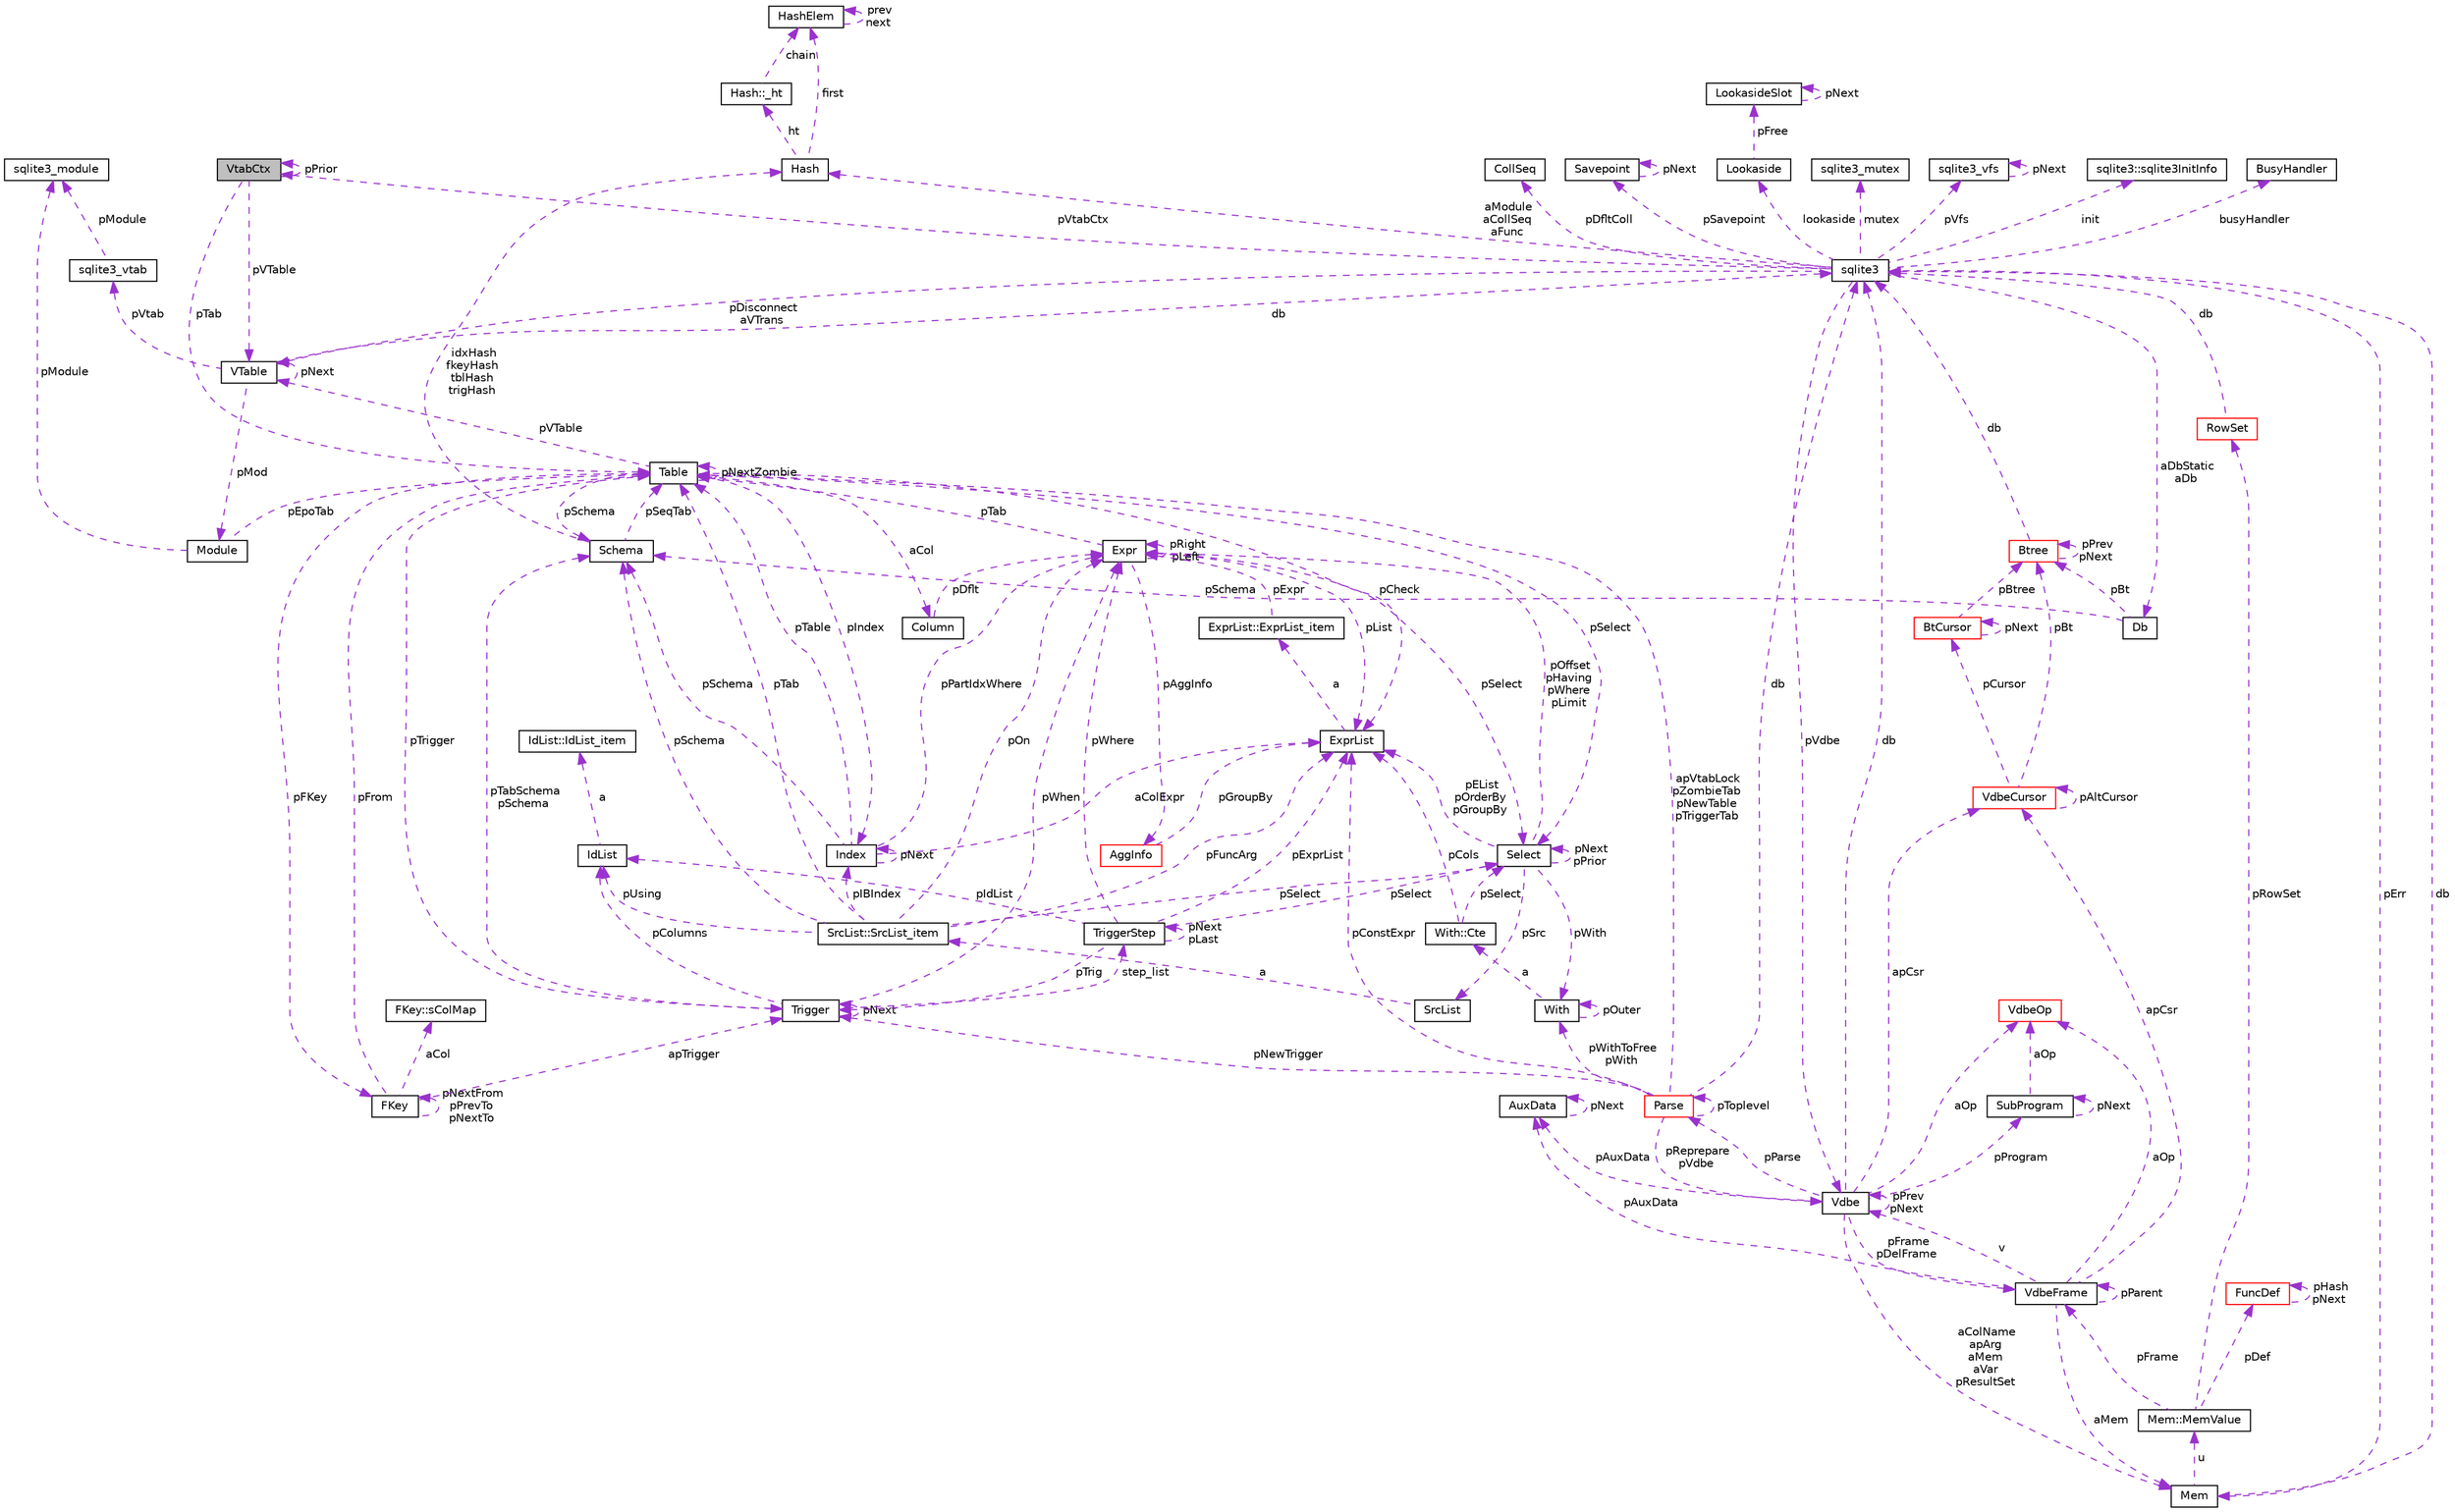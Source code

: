digraph "VtabCtx"
{
  edge [fontname="Helvetica",fontsize="10",labelfontname="Helvetica",labelfontsize="10"];
  node [fontname="Helvetica",fontsize="10",shape=record];
  Node1 [label="VtabCtx",height=0.2,width=0.4,color="black", fillcolor="grey75", style="filled", fontcolor="black"];
  Node1 -> Node1 [dir="back",color="darkorchid3",fontsize="10",style="dashed",label=" pPrior" ,fontname="Helvetica"];
  Node2 -> Node1 [dir="back",color="darkorchid3",fontsize="10",style="dashed",label=" pVTable" ,fontname="Helvetica"];
  Node2 [label="VTable",height=0.2,width=0.4,color="black", fillcolor="white", style="filled",URL="$structVTable.html"];
  Node3 -> Node2 [dir="back",color="darkorchid3",fontsize="10",style="dashed",label=" db" ,fontname="Helvetica"];
  Node3 [label="sqlite3",height=0.2,width=0.4,color="black", fillcolor="white", style="filled",URL="$structsqlite3.html"];
  Node4 -> Node3 [dir="back",color="darkorchid3",fontsize="10",style="dashed",label=" pErr" ,fontname="Helvetica"];
  Node4 [label="Mem",height=0.2,width=0.4,color="black", fillcolor="white", style="filled",URL="$structMem.html"];
  Node5 -> Node4 [dir="back",color="darkorchid3",fontsize="10",style="dashed",label=" u" ,fontname="Helvetica"];
  Node5 [label="Mem::MemValue",height=0.2,width=0.4,color="black", fillcolor="white", style="filled",URL="$unionMem_1_1MemValue.html"];
  Node6 -> Node5 [dir="back",color="darkorchid3",fontsize="10",style="dashed",label=" pFrame" ,fontname="Helvetica"];
  Node6 [label="VdbeFrame",height=0.2,width=0.4,color="black", fillcolor="white", style="filled",URL="$structVdbeFrame.html"];
  Node4 -> Node6 [dir="back",color="darkorchid3",fontsize="10",style="dashed",label=" aMem" ,fontname="Helvetica"];
  Node7 -> Node6 [dir="back",color="darkorchid3",fontsize="10",style="dashed",label=" v" ,fontname="Helvetica"];
  Node7 [label="Vdbe",height=0.2,width=0.4,color="black", fillcolor="white", style="filled",URL="$structVdbe.html"];
  Node4 -> Node7 [dir="back",color="darkorchid3",fontsize="10",style="dashed",label=" aColName\napArg\naMem\naVar\npResultSet" ,fontname="Helvetica"];
  Node7 -> Node7 [dir="back",color="darkorchid3",fontsize="10",style="dashed",label=" pPrev\npNext" ,fontname="Helvetica"];
  Node3 -> Node7 [dir="back",color="darkorchid3",fontsize="10",style="dashed",label=" db" ,fontname="Helvetica"];
  Node6 -> Node7 [dir="back",color="darkorchid3",fontsize="10",style="dashed",label=" pFrame\npDelFrame" ,fontname="Helvetica"];
  Node8 -> Node7 [dir="back",color="darkorchid3",fontsize="10",style="dashed",label=" pAuxData" ,fontname="Helvetica"];
  Node8 [label="AuxData",height=0.2,width=0.4,color="black", fillcolor="white", style="filled",URL="$structAuxData.html"];
  Node8 -> Node8 [dir="back",color="darkorchid3",fontsize="10",style="dashed",label=" pNext" ,fontname="Helvetica"];
  Node9 -> Node7 [dir="back",color="darkorchid3",fontsize="10",style="dashed",label=" pProgram" ,fontname="Helvetica"];
  Node9 [label="SubProgram",height=0.2,width=0.4,color="black", fillcolor="white", style="filled",URL="$structSubProgram.html"];
  Node9 -> Node9 [dir="back",color="darkorchid3",fontsize="10",style="dashed",label=" pNext" ,fontname="Helvetica"];
  Node10 -> Node9 [dir="back",color="darkorchid3",fontsize="10",style="dashed",label=" aOp" ,fontname="Helvetica"];
  Node10 [label="VdbeOp",height=0.2,width=0.4,color="red", fillcolor="white", style="filled",URL="$structVdbeOp.html"];
  Node11 -> Node7 [dir="back",color="darkorchid3",fontsize="10",style="dashed",label=" apCsr" ,fontname="Helvetica"];
  Node11 [label="VdbeCursor",height=0.2,width=0.4,color="red", fillcolor="white", style="filled",URL="$structVdbeCursor.html"];
  Node12 -> Node11 [dir="back",color="darkorchid3",fontsize="10",style="dashed",label=" pCursor" ,fontname="Helvetica"];
  Node12 [label="BtCursor",height=0.2,width=0.4,color="red", fillcolor="white", style="filled",URL="$structBtCursor.html"];
  Node12 -> Node12 [dir="back",color="darkorchid3",fontsize="10",style="dashed",label=" pNext" ,fontname="Helvetica"];
  Node13 -> Node12 [dir="back",color="darkorchid3",fontsize="10",style="dashed",label=" pBtree" ,fontname="Helvetica"];
  Node13 [label="Btree",height=0.2,width=0.4,color="red", fillcolor="white", style="filled",URL="$structBtree.html"];
  Node3 -> Node13 [dir="back",color="darkorchid3",fontsize="10",style="dashed",label=" db" ,fontname="Helvetica"];
  Node13 -> Node13 [dir="back",color="darkorchid3",fontsize="10",style="dashed",label=" pPrev\npNext" ,fontname="Helvetica"];
  Node11 -> Node11 [dir="back",color="darkorchid3",fontsize="10",style="dashed",label=" pAltCursor" ,fontname="Helvetica"];
  Node13 -> Node11 [dir="back",color="darkorchid3",fontsize="10",style="dashed",label=" pBt" ,fontname="Helvetica"];
  Node14 -> Node7 [dir="back",color="darkorchid3",fontsize="10",style="dashed",label=" pParse" ,fontname="Helvetica"];
  Node14 [label="Parse",height=0.2,width=0.4,color="red", fillcolor="white", style="filled",URL="$structParse.html"];
  Node7 -> Node14 [dir="back",color="darkorchid3",fontsize="10",style="dashed",label=" pReprepare\npVdbe" ,fontname="Helvetica"];
  Node3 -> Node14 [dir="back",color="darkorchid3",fontsize="10",style="dashed",label=" db" ,fontname="Helvetica"];
  Node15 -> Node14 [dir="back",color="darkorchid3",fontsize="10",style="dashed",label=" pWithToFree\npWith" ,fontname="Helvetica"];
  Node15 [label="With",height=0.2,width=0.4,color="black", fillcolor="white", style="filled",URL="$structWith.html"];
  Node16 -> Node15 [dir="back",color="darkorchid3",fontsize="10",style="dashed",label=" a" ,fontname="Helvetica"];
  Node16 [label="With::Cte",height=0.2,width=0.4,color="black", fillcolor="white", style="filled",URL="$structWith_1_1Cte.html"];
  Node17 -> Node16 [dir="back",color="darkorchid3",fontsize="10",style="dashed",label=" pSelect" ,fontname="Helvetica"];
  Node17 [label="Select",height=0.2,width=0.4,color="black", fillcolor="white", style="filled",URL="$structSelect.html"];
  Node18 -> Node17 [dir="back",color="darkorchid3",fontsize="10",style="dashed",label=" pOffset\npHaving\npWhere\npLimit" ,fontname="Helvetica"];
  Node18 [label="Expr",height=0.2,width=0.4,color="black", fillcolor="white", style="filled",URL="$structExpr.html"];
  Node19 -> Node18 [dir="back",color="darkorchid3",fontsize="10",style="dashed",label=" pAggInfo" ,fontname="Helvetica"];
  Node19 [label="AggInfo",height=0.2,width=0.4,color="red", fillcolor="white", style="filled",URL="$structAggInfo.html"];
  Node20 -> Node19 [dir="back",color="darkorchid3",fontsize="10",style="dashed",label=" pGroupBy" ,fontname="Helvetica"];
  Node20 [label="ExprList",height=0.2,width=0.4,color="black", fillcolor="white", style="filled",URL="$structExprList.html"];
  Node21 -> Node20 [dir="back",color="darkorchid3",fontsize="10",style="dashed",label=" a" ,fontname="Helvetica"];
  Node21 [label="ExprList::ExprList_item",height=0.2,width=0.4,color="black", fillcolor="white", style="filled",URL="$structExprList_1_1ExprList__item.html"];
  Node18 -> Node21 [dir="back",color="darkorchid3",fontsize="10",style="dashed",label=" pExpr" ,fontname="Helvetica"];
  Node18 -> Node18 [dir="back",color="darkorchid3",fontsize="10",style="dashed",label=" pRight\npLeft" ,fontname="Helvetica"];
  Node22 -> Node18 [dir="back",color="darkorchid3",fontsize="10",style="dashed",label=" pTab" ,fontname="Helvetica"];
  Node22 [label="Table",height=0.2,width=0.4,color="black", fillcolor="white", style="filled",URL="$structTable.html"];
  Node23 -> Node22 [dir="back",color="darkorchid3",fontsize="10",style="dashed",label=" pSchema" ,fontname="Helvetica"];
  Node23 [label="Schema",height=0.2,width=0.4,color="black", fillcolor="white", style="filled",URL="$structSchema.html"];
  Node22 -> Node23 [dir="back",color="darkorchid3",fontsize="10",style="dashed",label=" pSeqTab" ,fontname="Helvetica"];
  Node24 -> Node23 [dir="back",color="darkorchid3",fontsize="10",style="dashed",label=" idxHash\nfkeyHash\ntblHash\ntrigHash" ,fontname="Helvetica"];
  Node24 [label="Hash",height=0.2,width=0.4,color="black", fillcolor="white", style="filled",URL="$structHash.html"];
  Node25 -> Node24 [dir="back",color="darkorchid3",fontsize="10",style="dashed",label=" ht" ,fontname="Helvetica"];
  Node25 [label="Hash::_ht",height=0.2,width=0.4,color="black", fillcolor="white", style="filled",URL="$structHash_1_1__ht.html"];
  Node26 -> Node25 [dir="back",color="darkorchid3",fontsize="10",style="dashed",label=" chain" ,fontname="Helvetica"];
  Node26 [label="HashElem",height=0.2,width=0.4,color="black", fillcolor="white", style="filled",URL="$structHashElem.html"];
  Node26 -> Node26 [dir="back",color="darkorchid3",fontsize="10",style="dashed",label=" prev\nnext" ,fontname="Helvetica"];
  Node26 -> Node24 [dir="back",color="darkorchid3",fontsize="10",style="dashed",label=" first" ,fontname="Helvetica"];
  Node27 -> Node22 [dir="back",color="darkorchid3",fontsize="10",style="dashed",label=" aCol" ,fontname="Helvetica"];
  Node27 [label="Column",height=0.2,width=0.4,color="black", fillcolor="white", style="filled",URL="$structColumn.html"];
  Node18 -> Node27 [dir="back",color="darkorchid3",fontsize="10",style="dashed",label=" pDflt" ,fontname="Helvetica"];
  Node28 -> Node22 [dir="back",color="darkorchid3",fontsize="10",style="dashed",label=" pFKey" ,fontname="Helvetica"];
  Node28 [label="FKey",height=0.2,width=0.4,color="black", fillcolor="white", style="filled",URL="$structFKey.html"];
  Node29 -> Node28 [dir="back",color="darkorchid3",fontsize="10",style="dashed",label=" aCol" ,fontname="Helvetica"];
  Node29 [label="FKey::sColMap",height=0.2,width=0.4,color="black", fillcolor="white", style="filled",URL="$structFKey_1_1sColMap.html"];
  Node28 -> Node28 [dir="back",color="darkorchid3",fontsize="10",style="dashed",label=" pNextFrom\npPrevTo\npNextTo" ,fontname="Helvetica"];
  Node22 -> Node28 [dir="back",color="darkorchid3",fontsize="10",style="dashed",label=" pFrom" ,fontname="Helvetica"];
  Node30 -> Node28 [dir="back",color="darkorchid3",fontsize="10",style="dashed",label=" apTrigger" ,fontname="Helvetica"];
  Node30 [label="Trigger",height=0.2,width=0.4,color="black", fillcolor="white", style="filled",URL="$structTrigger.html"];
  Node31 -> Node30 [dir="back",color="darkorchid3",fontsize="10",style="dashed",label=" step_list" ,fontname="Helvetica"];
  Node31 [label="TriggerStep",height=0.2,width=0.4,color="black", fillcolor="white", style="filled",URL="$structTriggerStep.html"];
  Node31 -> Node31 [dir="back",color="darkorchid3",fontsize="10",style="dashed",label=" pNext\npLast" ,fontname="Helvetica"];
  Node18 -> Node31 [dir="back",color="darkorchid3",fontsize="10",style="dashed",label=" pWhere" ,fontname="Helvetica"];
  Node32 -> Node31 [dir="back",color="darkorchid3",fontsize="10",style="dashed",label=" pIdList" ,fontname="Helvetica"];
  Node32 [label="IdList",height=0.2,width=0.4,color="black", fillcolor="white", style="filled",URL="$structIdList.html"];
  Node33 -> Node32 [dir="back",color="darkorchid3",fontsize="10",style="dashed",label=" a" ,fontname="Helvetica"];
  Node33 [label="IdList::IdList_item",height=0.2,width=0.4,color="black", fillcolor="white", style="filled",URL="$structIdList_1_1IdList__item.html"];
  Node17 -> Node31 [dir="back",color="darkorchid3",fontsize="10",style="dashed",label=" pSelect" ,fontname="Helvetica"];
  Node30 -> Node31 [dir="back",color="darkorchid3",fontsize="10",style="dashed",label=" pTrig" ,fontname="Helvetica"];
  Node20 -> Node31 [dir="back",color="darkorchid3",fontsize="10",style="dashed",label=" pExprList" ,fontname="Helvetica"];
  Node23 -> Node30 [dir="back",color="darkorchid3",fontsize="10",style="dashed",label=" pTabSchema\npSchema" ,fontname="Helvetica"];
  Node18 -> Node30 [dir="back",color="darkorchid3",fontsize="10",style="dashed",label=" pWhen" ,fontname="Helvetica"];
  Node32 -> Node30 [dir="back",color="darkorchid3",fontsize="10",style="dashed",label=" pColumns" ,fontname="Helvetica"];
  Node30 -> Node30 [dir="back",color="darkorchid3",fontsize="10",style="dashed",label=" pNext" ,fontname="Helvetica"];
  Node2 -> Node22 [dir="back",color="darkorchid3",fontsize="10",style="dashed",label=" pVTable" ,fontname="Helvetica"];
  Node22 -> Node22 [dir="back",color="darkorchid3",fontsize="10",style="dashed",label=" pNextZombie" ,fontname="Helvetica"];
  Node30 -> Node22 [dir="back",color="darkorchid3",fontsize="10",style="dashed",label=" pTrigger" ,fontname="Helvetica"];
  Node17 -> Node22 [dir="back",color="darkorchid3",fontsize="10",style="dashed",label=" pSelect" ,fontname="Helvetica"];
  Node20 -> Node22 [dir="back",color="darkorchid3",fontsize="10",style="dashed",label=" pCheck" ,fontname="Helvetica"];
  Node34 -> Node22 [dir="back",color="darkorchid3",fontsize="10",style="dashed",label=" pIndex" ,fontname="Helvetica"];
  Node34 [label="Index",height=0.2,width=0.4,color="black", fillcolor="white", style="filled",URL="$structIndex.html"];
  Node23 -> Node34 [dir="back",color="darkorchid3",fontsize="10",style="dashed",label=" pSchema" ,fontname="Helvetica"];
  Node18 -> Node34 [dir="back",color="darkorchid3",fontsize="10",style="dashed",label=" pPartIdxWhere" ,fontname="Helvetica"];
  Node22 -> Node34 [dir="back",color="darkorchid3",fontsize="10",style="dashed",label=" pTable" ,fontname="Helvetica"];
  Node20 -> Node34 [dir="back",color="darkorchid3",fontsize="10",style="dashed",label=" aColExpr" ,fontname="Helvetica"];
  Node34 -> Node34 [dir="back",color="darkorchid3",fontsize="10",style="dashed",label=" pNext" ,fontname="Helvetica"];
  Node17 -> Node18 [dir="back",color="darkorchid3",fontsize="10",style="dashed",label=" pSelect" ,fontname="Helvetica"];
  Node20 -> Node18 [dir="back",color="darkorchid3",fontsize="10",style="dashed",label=" pList" ,fontname="Helvetica"];
  Node15 -> Node17 [dir="back",color="darkorchid3",fontsize="10",style="dashed",label=" pWith" ,fontname="Helvetica"];
  Node17 -> Node17 [dir="back",color="darkorchid3",fontsize="10",style="dashed",label=" pNext\npPrior" ,fontname="Helvetica"];
  Node35 -> Node17 [dir="back",color="darkorchid3",fontsize="10",style="dashed",label=" pSrc" ,fontname="Helvetica"];
  Node35 [label="SrcList",height=0.2,width=0.4,color="black", fillcolor="white", style="filled",URL="$structSrcList.html"];
  Node36 -> Node35 [dir="back",color="darkorchid3",fontsize="10",style="dashed",label=" a" ,fontname="Helvetica"];
  Node36 [label="SrcList::SrcList_item",height=0.2,width=0.4,color="black", fillcolor="white", style="filled",URL="$structSrcList_1_1SrcList__item.html"];
  Node23 -> Node36 [dir="back",color="darkorchid3",fontsize="10",style="dashed",label=" pSchema" ,fontname="Helvetica"];
  Node18 -> Node36 [dir="back",color="darkorchid3",fontsize="10",style="dashed",label=" pOn" ,fontname="Helvetica"];
  Node32 -> Node36 [dir="back",color="darkorchid3",fontsize="10",style="dashed",label=" pUsing" ,fontname="Helvetica"];
  Node22 -> Node36 [dir="back",color="darkorchid3",fontsize="10",style="dashed",label=" pTab" ,fontname="Helvetica"];
  Node17 -> Node36 [dir="back",color="darkorchid3",fontsize="10",style="dashed",label=" pSelect" ,fontname="Helvetica"];
  Node34 -> Node36 [dir="back",color="darkorchid3",fontsize="10",style="dashed",label=" pIBIndex" ,fontname="Helvetica"];
  Node20 -> Node36 [dir="back",color="darkorchid3",fontsize="10",style="dashed",label=" pFuncArg" ,fontname="Helvetica"];
  Node20 -> Node17 [dir="back",color="darkorchid3",fontsize="10",style="dashed",label=" pEList\npOrderBy\npGroupBy" ,fontname="Helvetica"];
  Node20 -> Node16 [dir="back",color="darkorchid3",fontsize="10",style="dashed",label=" pCols" ,fontname="Helvetica"];
  Node15 -> Node15 [dir="back",color="darkorchid3",fontsize="10",style="dashed",label=" pOuter" ,fontname="Helvetica"];
  Node22 -> Node14 [dir="back",color="darkorchid3",fontsize="10",style="dashed",label=" apVtabLock\npZombieTab\npNewTable\npTriggerTab" ,fontname="Helvetica"];
  Node30 -> Node14 [dir="back",color="darkorchid3",fontsize="10",style="dashed",label=" pNewTrigger" ,fontname="Helvetica"];
  Node20 -> Node14 [dir="back",color="darkorchid3",fontsize="10",style="dashed",label=" pConstExpr" ,fontname="Helvetica"];
  Node14 -> Node14 [dir="back",color="darkorchid3",fontsize="10",style="dashed",label=" pToplevel" ,fontname="Helvetica"];
  Node10 -> Node7 [dir="back",color="darkorchid3",fontsize="10",style="dashed",label=" aOp" ,fontname="Helvetica"];
  Node6 -> Node6 [dir="back",color="darkorchid3",fontsize="10",style="dashed",label=" pParent" ,fontname="Helvetica"];
  Node8 -> Node6 [dir="back",color="darkorchid3",fontsize="10",style="dashed",label=" pAuxData" ,fontname="Helvetica"];
  Node11 -> Node6 [dir="back",color="darkorchid3",fontsize="10",style="dashed",label=" apCsr" ,fontname="Helvetica"];
  Node10 -> Node6 [dir="back",color="darkorchid3",fontsize="10",style="dashed",label=" aOp" ,fontname="Helvetica"];
  Node37 -> Node5 [dir="back",color="darkorchid3",fontsize="10",style="dashed",label=" pRowSet" ,fontname="Helvetica"];
  Node37 [label="RowSet",height=0.2,width=0.4,color="red", fillcolor="white", style="filled",URL="$structRowSet.html"];
  Node3 -> Node37 [dir="back",color="darkorchid3",fontsize="10",style="dashed",label=" db" ,fontname="Helvetica"];
  Node38 -> Node5 [dir="back",color="darkorchid3",fontsize="10",style="dashed",label=" pDef" ,fontname="Helvetica"];
  Node38 [label="FuncDef",height=0.2,width=0.4,color="red", fillcolor="white", style="filled",URL="$structFuncDef.html"];
  Node38 -> Node38 [dir="back",color="darkorchid3",fontsize="10",style="dashed",label=" pHash\npNext" ,fontname="Helvetica"];
  Node3 -> Node4 [dir="back",color="darkorchid3",fontsize="10",style="dashed",label=" db" ,fontname="Helvetica"];
  Node7 -> Node3 [dir="back",color="darkorchid3",fontsize="10",style="dashed",label=" pVdbe" ,fontname="Helvetica"];
  Node39 -> Node3 [dir="back",color="darkorchid3",fontsize="10",style="dashed",label=" pSavepoint" ,fontname="Helvetica"];
  Node39 [label="Savepoint",height=0.2,width=0.4,color="black", fillcolor="white", style="filled",URL="$structSavepoint.html"];
  Node39 -> Node39 [dir="back",color="darkorchid3",fontsize="10",style="dashed",label=" pNext" ,fontname="Helvetica"];
  Node40 -> Node3 [dir="back",color="darkorchid3",fontsize="10",style="dashed",label=" lookaside" ,fontname="Helvetica"];
  Node40 [label="Lookaside",height=0.2,width=0.4,color="black", fillcolor="white", style="filled",URL="$structLookaside.html"];
  Node41 -> Node40 [dir="back",color="darkorchid3",fontsize="10",style="dashed",label=" pFree" ,fontname="Helvetica"];
  Node41 [label="LookasideSlot",height=0.2,width=0.4,color="black", fillcolor="white", style="filled",URL="$structLookasideSlot.html"];
  Node41 -> Node41 [dir="back",color="darkorchid3",fontsize="10",style="dashed",label=" pNext" ,fontname="Helvetica"];
  Node42 -> Node3 [dir="back",color="darkorchid3",fontsize="10",style="dashed",label=" mutex" ,fontname="Helvetica"];
  Node42 [label="sqlite3_mutex",height=0.2,width=0.4,color="black", fillcolor="white", style="filled",URL="$structsqlite3__mutex.html"];
  Node43 -> Node3 [dir="back",color="darkorchid3",fontsize="10",style="dashed",label=" pVfs" ,fontname="Helvetica"];
  Node43 [label="sqlite3_vfs",height=0.2,width=0.4,color="black", fillcolor="white", style="filled",URL="$structsqlite3__vfs.html"];
  Node43 -> Node43 [dir="back",color="darkorchid3",fontsize="10",style="dashed",label=" pNext" ,fontname="Helvetica"];
  Node44 -> Node3 [dir="back",color="darkorchid3",fontsize="10",style="dashed",label=" init" ,fontname="Helvetica"];
  Node44 [label="sqlite3::sqlite3InitInfo",height=0.2,width=0.4,color="black", fillcolor="white", style="filled",URL="$structsqlite3_1_1sqlite3InitInfo.html"];
  Node45 -> Node3 [dir="back",color="darkorchid3",fontsize="10",style="dashed",label=" busyHandler" ,fontname="Helvetica"];
  Node45 [label="BusyHandler",height=0.2,width=0.4,color="black", fillcolor="white", style="filled",URL="$structBusyHandler.html"];
  Node1 -> Node3 [dir="back",color="darkorchid3",fontsize="10",style="dashed",label=" pVtabCtx" ,fontname="Helvetica"];
  Node46 -> Node3 [dir="back",color="darkorchid3",fontsize="10",style="dashed",label=" pDfltColl" ,fontname="Helvetica"];
  Node46 [label="CollSeq",height=0.2,width=0.4,color="black", fillcolor="white", style="filled",URL="$structCollSeq.html"];
  Node2 -> Node3 [dir="back",color="darkorchid3",fontsize="10",style="dashed",label=" pDisconnect\naVTrans" ,fontname="Helvetica"];
  Node47 -> Node3 [dir="back",color="darkorchid3",fontsize="10",style="dashed",label=" aDbStatic\naDb" ,fontname="Helvetica"];
  Node47 [label="Db",height=0.2,width=0.4,color="black", fillcolor="white", style="filled",URL="$structDb.html"];
  Node23 -> Node47 [dir="back",color="darkorchid3",fontsize="10",style="dashed",label=" pSchema" ,fontname="Helvetica"];
  Node13 -> Node47 [dir="back",color="darkorchid3",fontsize="10",style="dashed",label=" pBt" ,fontname="Helvetica"];
  Node24 -> Node3 [dir="back",color="darkorchid3",fontsize="10",style="dashed",label=" aModule\naCollSeq\naFunc" ,fontname="Helvetica"];
  Node2 -> Node2 [dir="back",color="darkorchid3",fontsize="10",style="dashed",label=" pNext" ,fontname="Helvetica"];
  Node48 -> Node2 [dir="back",color="darkorchid3",fontsize="10",style="dashed",label=" pMod" ,fontname="Helvetica"];
  Node48 [label="Module",height=0.2,width=0.4,color="black", fillcolor="white", style="filled",URL="$structModule.html"];
  Node49 -> Node48 [dir="back",color="darkorchid3",fontsize="10",style="dashed",label=" pModule" ,fontname="Helvetica"];
  Node49 [label="sqlite3_module",height=0.2,width=0.4,color="black", fillcolor="white", style="filled",URL="$structsqlite3__module.html"];
  Node22 -> Node48 [dir="back",color="darkorchid3",fontsize="10",style="dashed",label=" pEpoTab" ,fontname="Helvetica"];
  Node50 -> Node2 [dir="back",color="darkorchid3",fontsize="10",style="dashed",label=" pVtab" ,fontname="Helvetica"];
  Node50 [label="sqlite3_vtab",height=0.2,width=0.4,color="black", fillcolor="white", style="filled",URL="$structsqlite3__vtab.html"];
  Node49 -> Node50 [dir="back",color="darkorchid3",fontsize="10",style="dashed",label=" pModule" ,fontname="Helvetica"];
  Node22 -> Node1 [dir="back",color="darkorchid3",fontsize="10",style="dashed",label=" pTab" ,fontname="Helvetica"];
}
